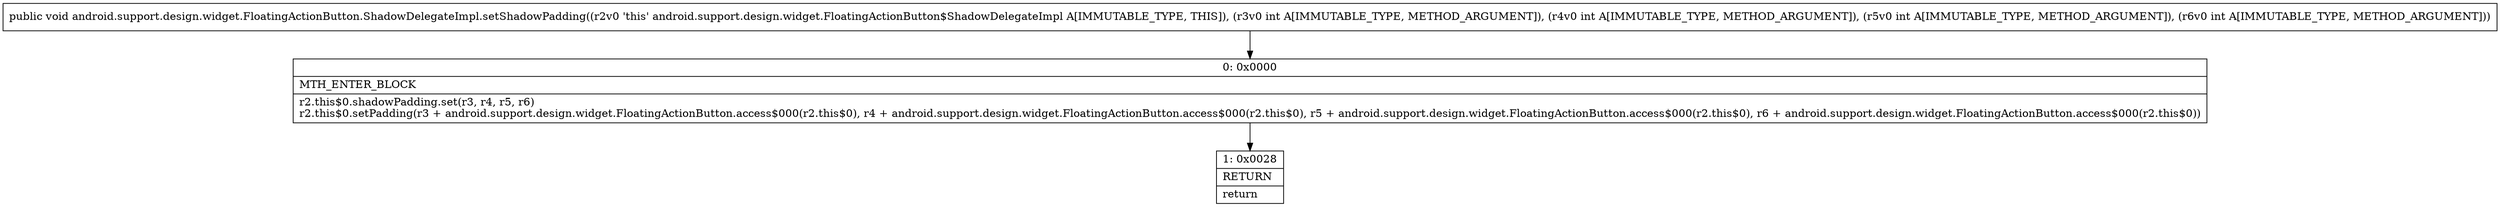 digraph "CFG forandroid.support.design.widget.FloatingActionButton.ShadowDelegateImpl.setShadowPadding(IIII)V" {
Node_0 [shape=record,label="{0\:\ 0x0000|MTH_ENTER_BLOCK\l|r2.this$0.shadowPadding.set(r3, r4, r5, r6)\lr2.this$0.setPadding(r3 + android.support.design.widget.FloatingActionButton.access$000(r2.this$0), r4 + android.support.design.widget.FloatingActionButton.access$000(r2.this$0), r5 + android.support.design.widget.FloatingActionButton.access$000(r2.this$0), r6 + android.support.design.widget.FloatingActionButton.access$000(r2.this$0))\l}"];
Node_1 [shape=record,label="{1\:\ 0x0028|RETURN\l|return\l}"];
MethodNode[shape=record,label="{public void android.support.design.widget.FloatingActionButton.ShadowDelegateImpl.setShadowPadding((r2v0 'this' android.support.design.widget.FloatingActionButton$ShadowDelegateImpl A[IMMUTABLE_TYPE, THIS]), (r3v0 int A[IMMUTABLE_TYPE, METHOD_ARGUMENT]), (r4v0 int A[IMMUTABLE_TYPE, METHOD_ARGUMENT]), (r5v0 int A[IMMUTABLE_TYPE, METHOD_ARGUMENT]), (r6v0 int A[IMMUTABLE_TYPE, METHOD_ARGUMENT])) }"];
MethodNode -> Node_0;
Node_0 -> Node_1;
}


